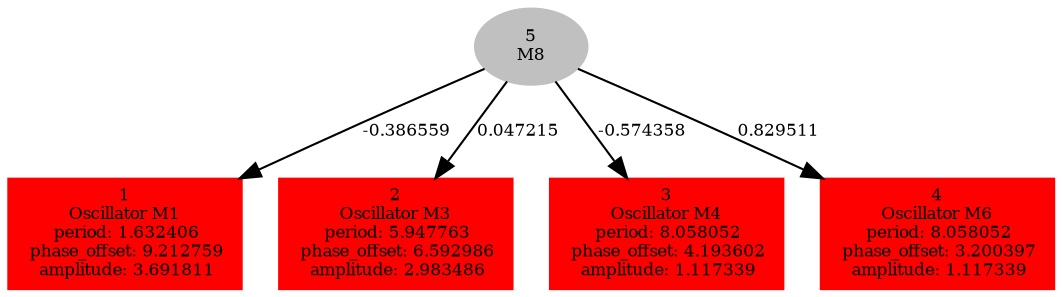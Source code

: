  digraph g{ forcelabels=true;
1 [label=<1<BR />Oscillator M1<BR /> period: 1.632406<BR /> phase_offset: 9.212759<BR /> amplitude: 3.691811>, shape=box,color=red,style=filled,fontsize=8];2 [label=<2<BR />Oscillator M3<BR /> period: 5.947763<BR /> phase_offset: 6.592986<BR /> amplitude: 2.983486>, shape=box,color=red,style=filled,fontsize=8];3 [label=<3<BR />Oscillator M4<BR /> period: 8.058052<BR /> phase_offset: 4.193602<BR /> amplitude: 1.117339>, shape=box,color=red,style=filled,fontsize=8];4 [label=<4<BR />Oscillator M6<BR /> period: 8.058052<BR /> phase_offset: 3.200397<BR /> amplitude: 1.117339>, shape=box,color=red,style=filled,fontsize=8];5[label=<5<BR/>M8>,color="grey",style=filled,fontsize=8];
5 -> 1[label="-0.386559 ",fontsize="8"];
5 -> 2[label="0.047215 ",fontsize="8"];
5 -> 3[label="-0.574358 ",fontsize="8"];
5 -> 4[label="0.829511 ",fontsize="8"];
 }
